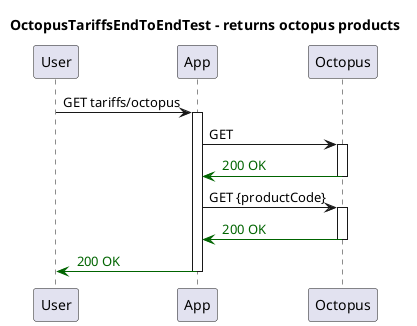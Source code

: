 @startuml
title OctopusTariffsEndToEndTest - returns octopus products
participant "User"
participant "App"
participant "Octopus"
"User" -> "App": GET tariffs/octopus
activate "App"
"App" -> "Octopus": GET 
activate "Octopus"

"Octopus" -[#DarkGreen]> "App": <color:DarkGreen> 200 OK
deactivate "Octopus"
"App" -> "Octopus": GET {productCode}
activate "Octopus"

"Octopus" -[#DarkGreen]> "App": <color:DarkGreen> 200 OK
deactivate "Octopus"
"App" -[#DarkGreen]> "User": <color:DarkGreen> 200 OK
deactivate "App"
@enduml